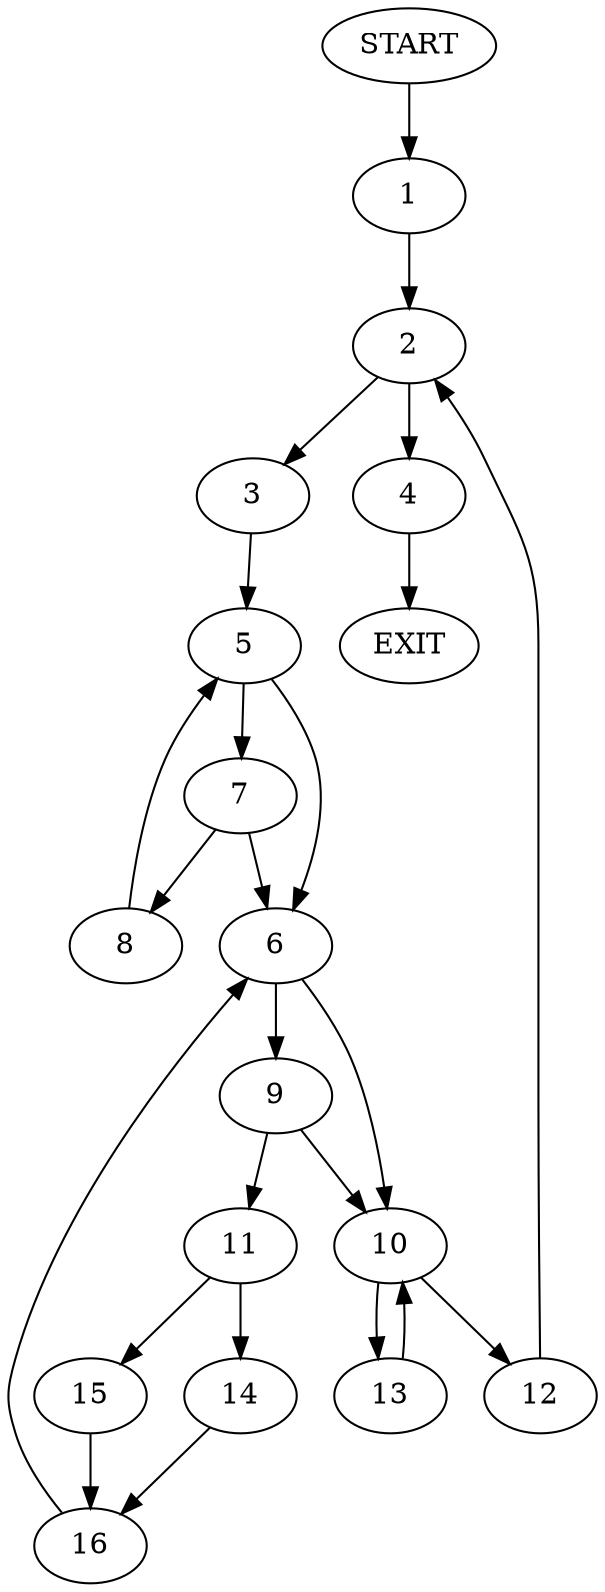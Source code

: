 digraph {
0 [label="START"]
17 [label="EXIT"]
0 -> 1
1 -> 2
2 -> 3
2 -> 4
4 -> 17
3 -> 5
5 -> 6
5 -> 7
7 -> 6
7 -> 8
6 -> 9
6 -> 10
8 -> 5
9 -> 11
9 -> 10
10 -> 12
10 -> 13
11 -> 14
11 -> 15
15 -> 16
14 -> 16
16 -> 6
13 -> 10
12 -> 2
}

